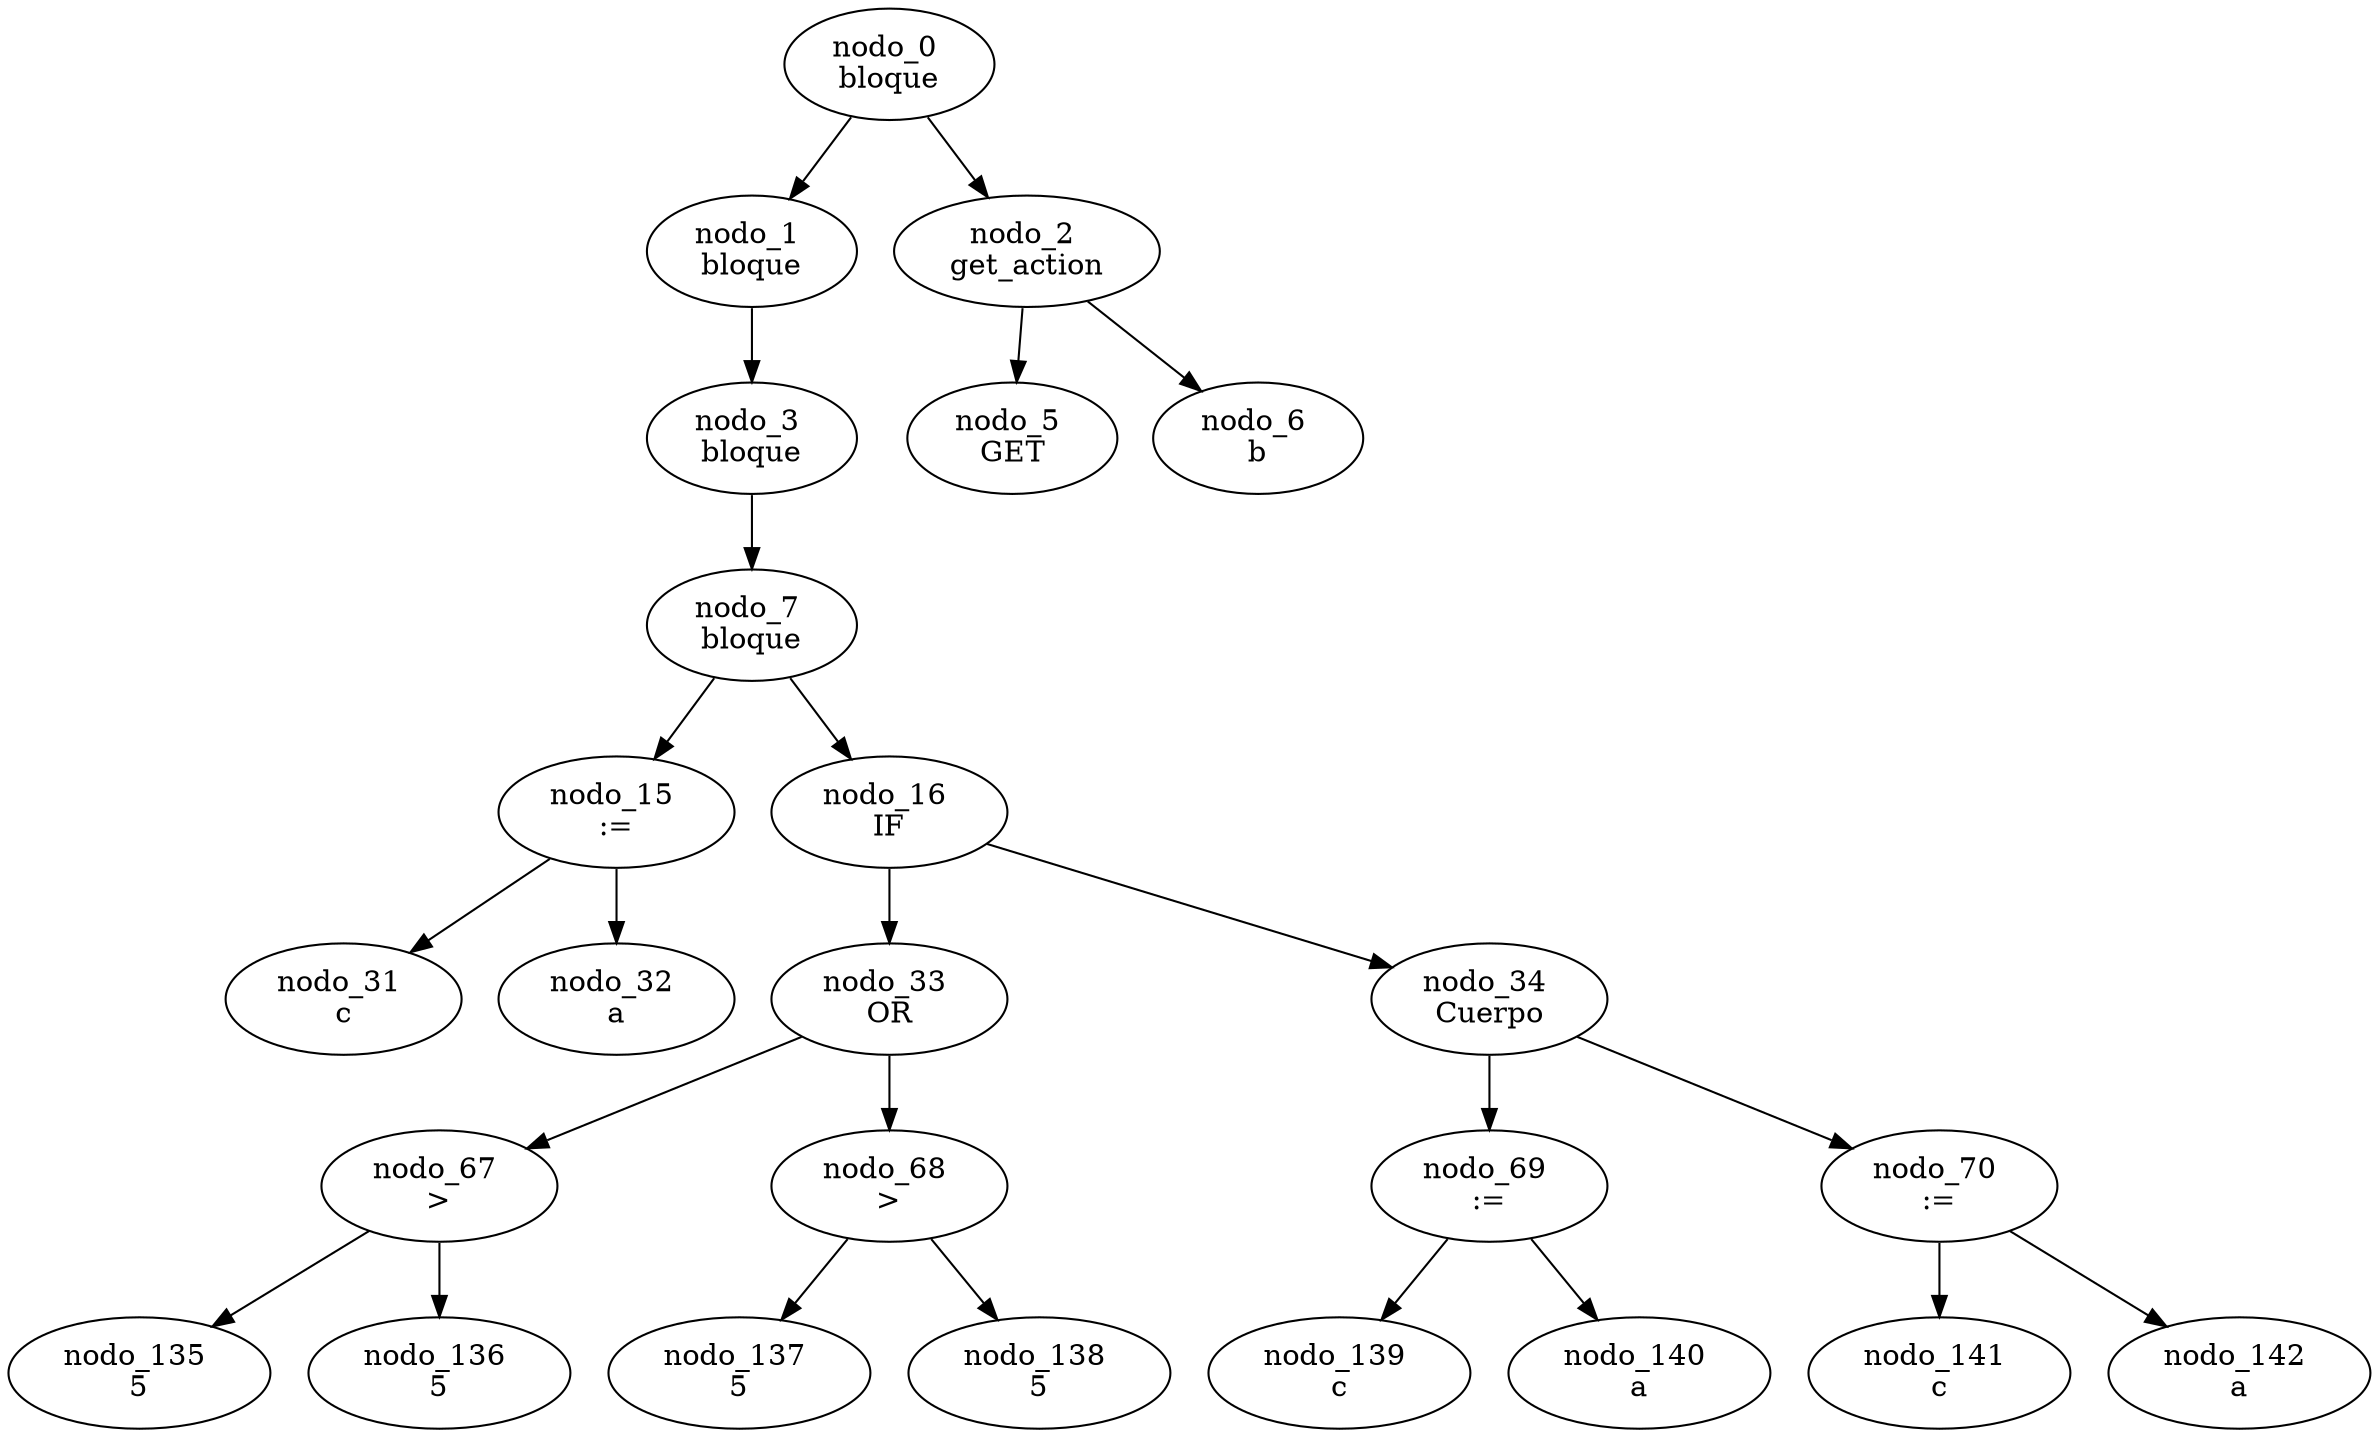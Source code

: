 digraph G {
	"nodo_0 \nbloque" -> "nodo_1 \nbloque"
	"nodo_0 \nbloque" -> "nodo_2 \nget_action"
	"nodo_1 \nbloque" -> "nodo_3 \nbloque"
	"nodo_3 \nbloque" -> "nodo_7 \nbloque"
	"nodo_7 \nbloque" -> "nodo_15 \n:="
	"nodo_7 \nbloque" -> "nodo_16 \nIF"
	"nodo_15 \n:=" -> "nodo_31 \nc"
	"nodo_15 \n:=" -> "nodo_32 \na"
	"nodo_16 \nIF" -> "nodo_33 \nOR"
	"nodo_16 \nIF" -> "nodo_34 \nCuerpo"
	"nodo_33 \nOR" -> "nodo_67 \n>"
	"nodo_33 \nOR" -> "nodo_68 \n>"
	"nodo_67 \n>" -> "nodo_135 \n5"
	"nodo_67 \n>" -> "nodo_136 \n5"
	"nodo_68 \n>" -> "nodo_137 \n5"
	"nodo_68 \n>" -> "nodo_138 \n5"
	"nodo_34 \nCuerpo" -> "nodo_69 \n:="
	"nodo_34 \nCuerpo" -> "nodo_70 \n:="
	"nodo_69 \n:=" -> "nodo_139 \nc"
	"nodo_69 \n:=" -> "nodo_140 \na"
	"nodo_70 \n:=" -> "nodo_141 \nc"
	"nodo_70 \n:=" -> "nodo_142 \na"
	"nodo_2 \nget_action" -> "nodo_5 \nGET"
	"nodo_2 \nget_action" -> "nodo_6 \nb"
}
